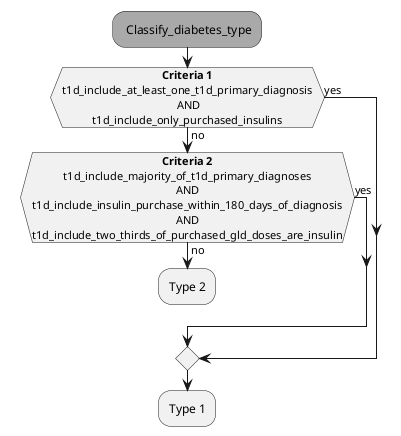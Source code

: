 @startuml classify-diabetes-type-functions

skinparam defaultTextAlignment center

#darkgrey: Classify_diabetes_type;
!pragma useVerticalIf on
if (**Criteria 1**\nt1d_include_at_least_one_t1d_primary_diagnosis\n AND\nt1d_include_only_purchased_insulins) then (no)
  if (**Criteria 2**\nt1d_include_majority_of_t1d_primary_diagnoses\nAND\nt1d_include_insulin_purchase_within_180_days_of_diagnosis\nAND\nt1d_include_two_thirds_of_purchased_gld_doses_are_insulin) then (no)
    :Type 2;
    detach
  else (\nyes)
  endif
else (\nyes)
endif
:Type 1;
detach

@enduml